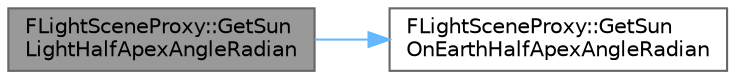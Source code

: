 digraph "FLightSceneProxy::GetSunLightHalfApexAngleRadian"
{
 // INTERACTIVE_SVG=YES
 // LATEX_PDF_SIZE
  bgcolor="transparent";
  edge [fontname=Helvetica,fontsize=10,labelfontname=Helvetica,labelfontsize=10];
  node [fontname=Helvetica,fontsize=10,shape=box,height=0.2,width=0.4];
  rankdir="LR";
  Node1 [id="Node000001",label="FLightSceneProxy::GetSun\lLightHalfApexAngleRadian",height=0.2,width=0.4,color="gray40", fillcolor="grey60", style="filled", fontcolor="black",tooltip=" "];
  Node1 -> Node2 [id="edge1_Node000001_Node000002",color="steelblue1",style="solid",tooltip=" "];
  Node2 [id="Node000002",label="FLightSceneProxy::GetSun\lOnEarthHalfApexAngleRadian",height=0.2,width=0.4,color="grey40", fillcolor="white", style="filled",URL="$d3/ded/classFLightSceneProxy.html#a94cd174114128098781df69c12315d43",tooltip=" "];
}
